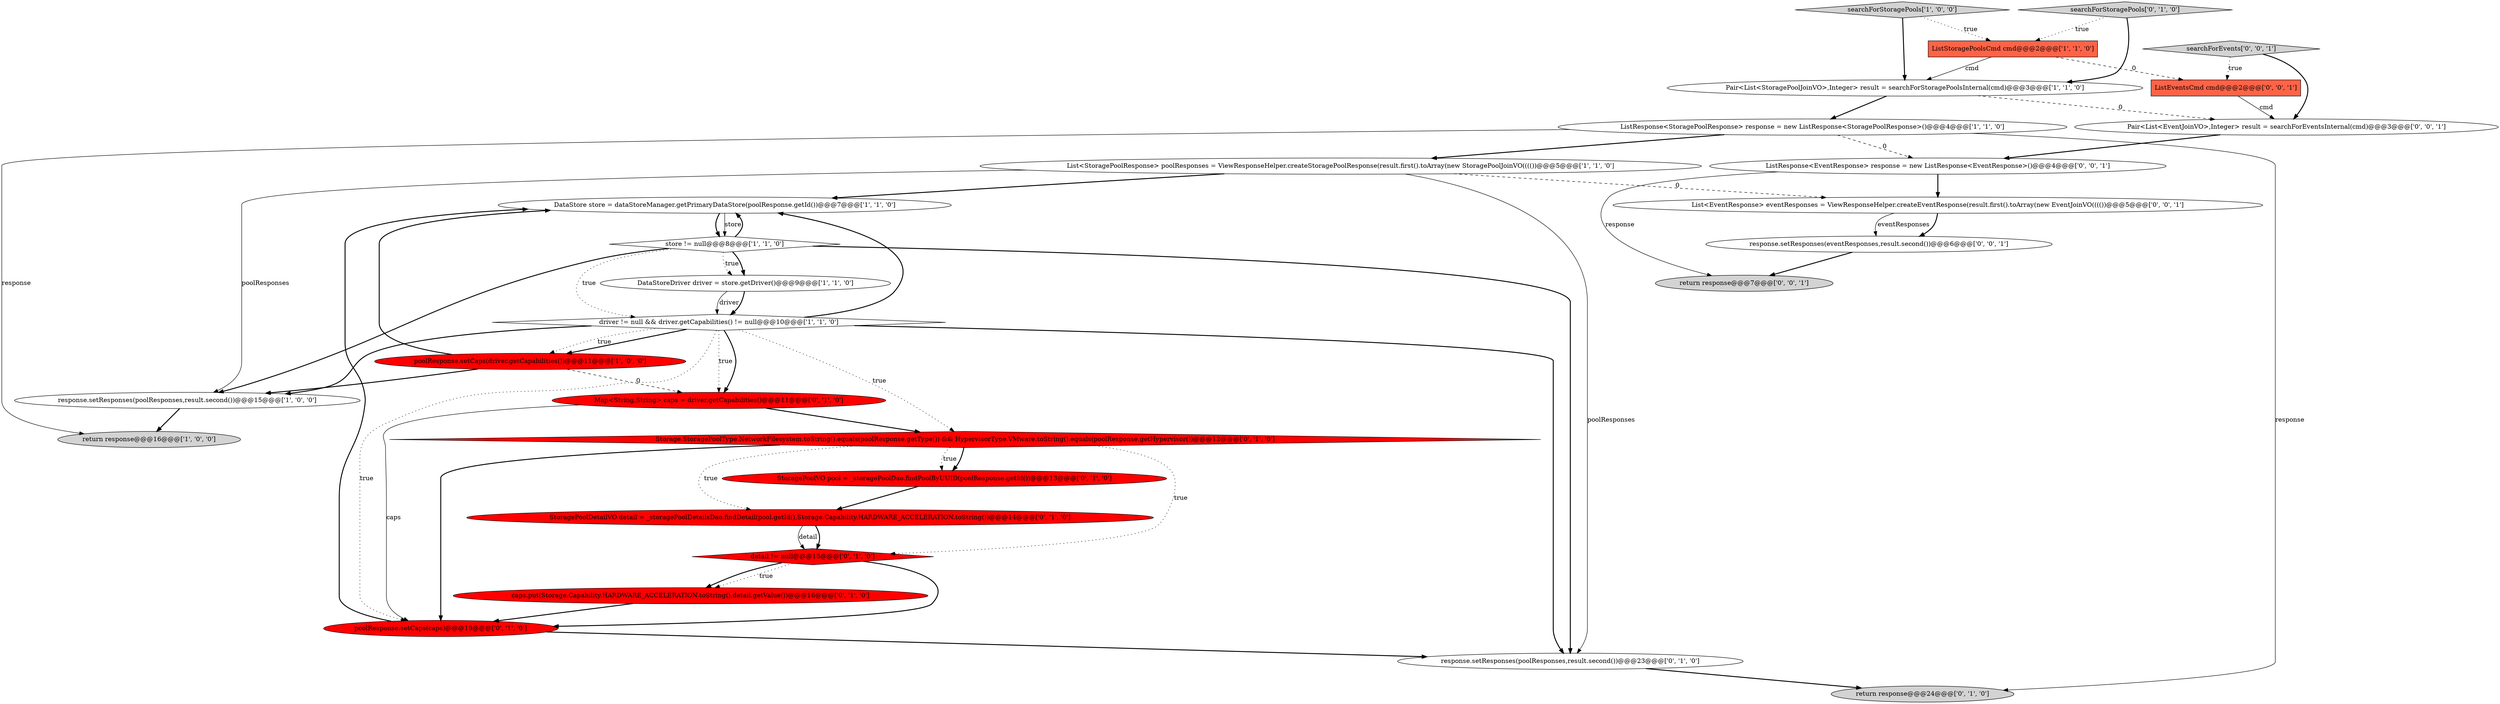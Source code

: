 digraph {
4 [style = filled, label = "searchForStoragePools['1', '0', '0']", fillcolor = lightgray, shape = diamond image = "AAA0AAABBB1BBB"];
3 [style = filled, label = "ListResponse<StoragePoolResponse> response = new ListResponse<StoragePoolResponse>()@@@4@@@['1', '1', '0']", fillcolor = white, shape = ellipse image = "AAA0AAABBB1BBB"];
10 [style = filled, label = "response.setResponses(poolResponses,result.second())@@@15@@@['1', '0', '0']", fillcolor = white, shape = ellipse image = "AAA0AAABBB1BBB"];
15 [style = filled, label = "poolResponse.setCaps(caps)@@@19@@@['0', '1', '0']", fillcolor = red, shape = ellipse image = "AAA1AAABBB2BBB"];
28 [style = filled, label = "Pair<List<EventJoinVO>,Integer> result = searchForEventsInternal(cmd)@@@3@@@['0', '0', '1']", fillcolor = white, shape = ellipse image = "AAA0AAABBB3BBB"];
11 [style = filled, label = "List<StoragePoolResponse> poolResponses = ViewResponseHelper.createStoragePoolResponse(result.first().toArray(new StoragePoolJoinVO(((())@@@5@@@['1', '1', '0']", fillcolor = white, shape = ellipse image = "AAA0AAABBB1BBB"];
24 [style = filled, label = "List<EventResponse> eventResponses = ViewResponseHelper.createEventResponse(result.first().toArray(new EventJoinVO(((())@@@5@@@['0', '0', '1']", fillcolor = white, shape = ellipse image = "AAA0AAABBB3BBB"];
2 [style = filled, label = "store != null@@@8@@@['1', '1', '0']", fillcolor = white, shape = diamond image = "AAA0AAABBB1BBB"];
21 [style = filled, label = "detail != null@@@15@@@['0', '1', '0']", fillcolor = red, shape = diamond image = "AAA1AAABBB2BBB"];
26 [style = filled, label = "return response@@@7@@@['0', '0', '1']", fillcolor = lightgray, shape = ellipse image = "AAA0AAABBB3BBB"];
25 [style = filled, label = "response.setResponses(eventResponses,result.second())@@@6@@@['0', '0', '1']", fillcolor = white, shape = ellipse image = "AAA0AAABBB3BBB"];
19 [style = filled, label = "StoragePoolDetailVO detail = _storagePoolDetailsDao.findDetail(pool.getId(),Storage.Capability.HARDWARE_ACCELERATION.toString())@@@14@@@['0', '1', '0']", fillcolor = red, shape = ellipse image = "AAA1AAABBB2BBB"];
23 [style = filled, label = "ListEventsCmd cmd@@@2@@@['0', '0', '1']", fillcolor = tomato, shape = box image = "AAA0AAABBB3BBB"];
18 [style = filled, label = "Map<String,String> caps = driver.getCapabilities()@@@11@@@['0', '1', '0']", fillcolor = red, shape = ellipse image = "AAA1AAABBB2BBB"];
27 [style = filled, label = "ListResponse<EventResponse> response = new ListResponse<EventResponse>()@@@4@@@['0', '0', '1']", fillcolor = white, shape = ellipse image = "AAA0AAABBB3BBB"];
5 [style = filled, label = "driver != null && driver.getCapabilities() != null@@@10@@@['1', '1', '0']", fillcolor = white, shape = diamond image = "AAA0AAABBB1BBB"];
13 [style = filled, label = "StoragePoolVO pool = _storagePoolDao.findPoolByUUID(poolResponse.getId())@@@13@@@['0', '1', '0']", fillcolor = red, shape = ellipse image = "AAA1AAABBB2BBB"];
8 [style = filled, label = "DataStore store = dataStoreManager.getPrimaryDataStore(poolResponse.getId())@@@7@@@['1', '1', '0']", fillcolor = white, shape = ellipse image = "AAA0AAABBB1BBB"];
17 [style = filled, label = "return response@@@24@@@['0', '1', '0']", fillcolor = lightgray, shape = ellipse image = "AAA0AAABBB2BBB"];
9 [style = filled, label = "poolResponse.setCaps(driver.getCapabilities())@@@11@@@['1', '0', '0']", fillcolor = red, shape = ellipse image = "AAA1AAABBB1BBB"];
1 [style = filled, label = "Pair<List<StoragePoolJoinVO>,Integer> result = searchForStoragePoolsInternal(cmd)@@@3@@@['1', '1', '0']", fillcolor = white, shape = ellipse image = "AAA0AAABBB1BBB"];
20 [style = filled, label = "response.setResponses(poolResponses,result.second())@@@23@@@['0', '1', '0']", fillcolor = white, shape = ellipse image = "AAA0AAABBB2BBB"];
7 [style = filled, label = "DataStoreDriver driver = store.getDriver()@@@9@@@['1', '1', '0']", fillcolor = white, shape = ellipse image = "AAA0AAABBB1BBB"];
14 [style = filled, label = "caps.put(Storage.Capability.HARDWARE_ACCELERATION.toString(),detail.getValue())@@@16@@@['0', '1', '0']", fillcolor = red, shape = ellipse image = "AAA1AAABBB2BBB"];
0 [style = filled, label = "ListStoragePoolsCmd cmd@@@2@@@['1', '1', '0']", fillcolor = tomato, shape = box image = "AAA0AAABBB1BBB"];
22 [style = filled, label = "searchForEvents['0', '0', '1']", fillcolor = lightgray, shape = diamond image = "AAA0AAABBB3BBB"];
12 [style = filled, label = "searchForStoragePools['0', '1', '0']", fillcolor = lightgray, shape = diamond image = "AAA0AAABBB2BBB"];
16 [style = filled, label = "Storage.StoragePoolType.NetworkFilesystem.toString().equals(poolResponse.getType()) && HypervisorType.VMware.toString().equals(poolResponse.getHypervisor())@@@12@@@['0', '1', '0']", fillcolor = red, shape = diamond image = "AAA1AAABBB2BBB"];
6 [style = filled, label = "return response@@@16@@@['1', '0', '0']", fillcolor = lightgray, shape = ellipse image = "AAA0AAABBB1BBB"];
16->19 [style = dotted, label="true"];
5->10 [style = bold, label=""];
5->8 [style = bold, label=""];
16->15 [style = bold, label=""];
18->15 [style = solid, label="caps"];
16->13 [style = bold, label=""];
7->5 [style = solid, label="driver"];
2->20 [style = bold, label=""];
20->17 [style = bold, label=""];
22->23 [style = dotted, label="true"];
5->9 [style = bold, label=""];
3->6 [style = solid, label="response"];
5->20 [style = bold, label=""];
5->18 [style = dotted, label="true"];
16->13 [style = dotted, label="true"];
9->18 [style = dashed, label="0"];
21->15 [style = bold, label=""];
0->23 [style = dashed, label="0"];
4->0 [style = dotted, label="true"];
3->27 [style = dashed, label="0"];
1->3 [style = bold, label=""];
3->11 [style = bold, label=""];
11->20 [style = solid, label="poolResponses"];
22->28 [style = bold, label=""];
5->18 [style = bold, label=""];
9->10 [style = bold, label=""];
1->28 [style = dashed, label="0"];
23->28 [style = solid, label="cmd"];
2->10 [style = bold, label=""];
9->8 [style = bold, label=""];
12->1 [style = bold, label=""];
10->6 [style = bold, label=""];
5->15 [style = dotted, label="true"];
7->5 [style = bold, label=""];
18->16 [style = bold, label=""];
13->19 [style = bold, label=""];
8->2 [style = bold, label=""];
15->20 [style = bold, label=""];
24->25 [style = bold, label=""];
2->7 [style = dotted, label="true"];
8->2 [style = solid, label="store"];
25->26 [style = bold, label=""];
11->24 [style = dashed, label="0"];
5->16 [style = dotted, label="true"];
21->14 [style = dotted, label="true"];
12->0 [style = dotted, label="true"];
0->1 [style = solid, label="cmd"];
5->9 [style = dotted, label="true"];
11->8 [style = bold, label=""];
16->21 [style = dotted, label="true"];
14->15 [style = bold, label=""];
4->1 [style = bold, label=""];
19->21 [style = bold, label=""];
19->21 [style = solid, label="detail"];
24->25 [style = solid, label="eventResponses"];
2->7 [style = bold, label=""];
28->27 [style = bold, label=""];
27->24 [style = bold, label=""];
2->5 [style = dotted, label="true"];
11->10 [style = solid, label="poolResponses"];
15->8 [style = bold, label=""];
27->26 [style = solid, label="response"];
2->8 [style = bold, label=""];
21->14 [style = bold, label=""];
3->17 [style = solid, label="response"];
}
